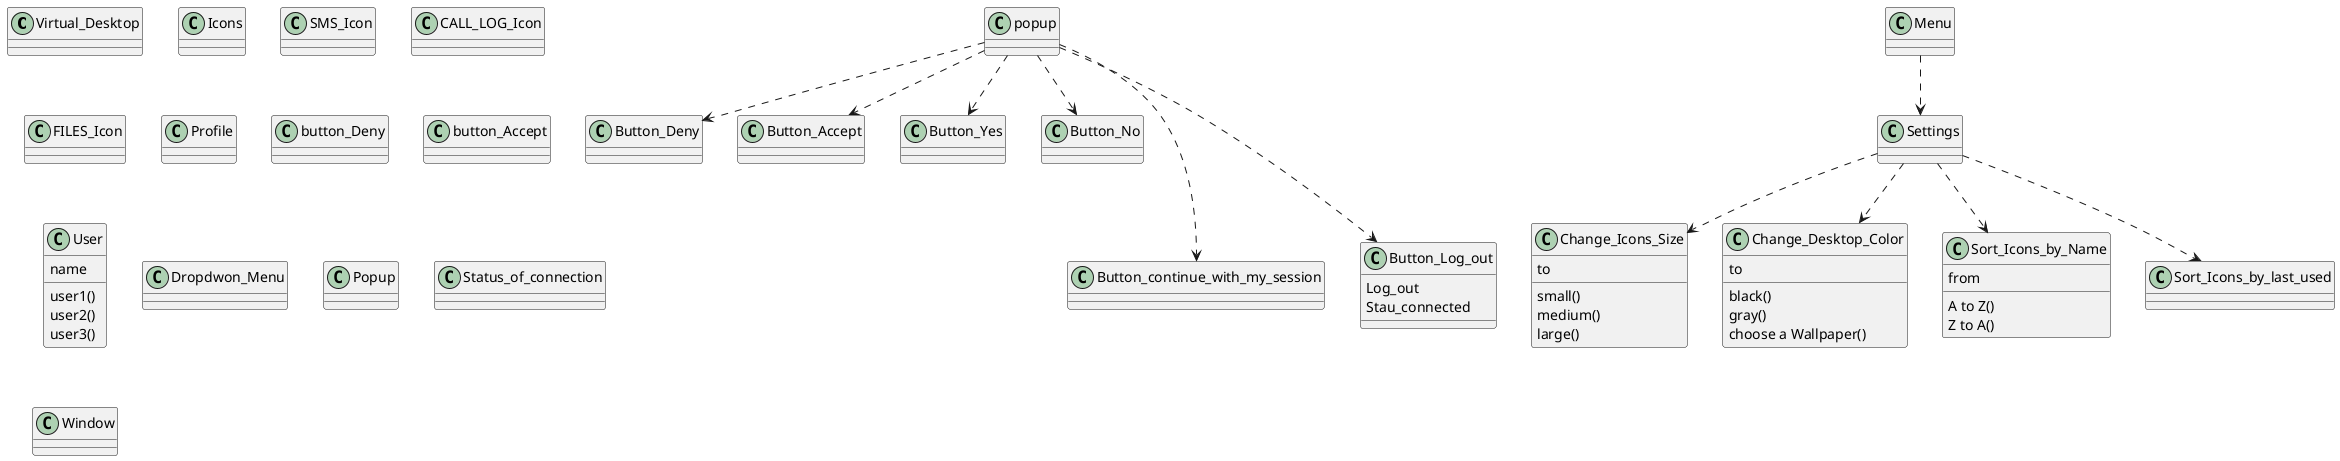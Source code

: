 @startuml
class Virtual_Desktop {
}
class Icons {
}
class SMS_Icon {
}
class CALL_LOG_Icon {
}
class FILES_Icon {
}
class Profile {
}
class button_Deny {
}
class button_Accept
popup ..> Button_Deny
popup ..>Button_Accept
popup ..> Button_Yes
popup ..> Button_No
popup -.-> Button_continue_with_my_session
popup -.-> Button_Log_out

class Button_Log_out {
Log_out
Stau_connected
}

class Change_Icons_Size {
to
small()
medium()
large()
}

class Change_Desktop_Color {
to
black()
gray()
choose a Wallpaper()
}

class Sort_Icons_by_Name {
from
A to Z()
Z to A()
}



Menu ..> Settings
Settings ..> Change_Icons_Size
Settings ..> Change_Desktop_Color
Settings ..> Sort_Icons_by_Name
Settings ..> Sort_Icons_by_last_used

class User {
name
user1()
user2()
user3()
}
class Dropdwon_Menu {
}
class Popup {
}
class Settings {
}
class Status_of_connection {
}
class Window {
}
class Button_Yes {
}
class Button_No {
}

@enduml